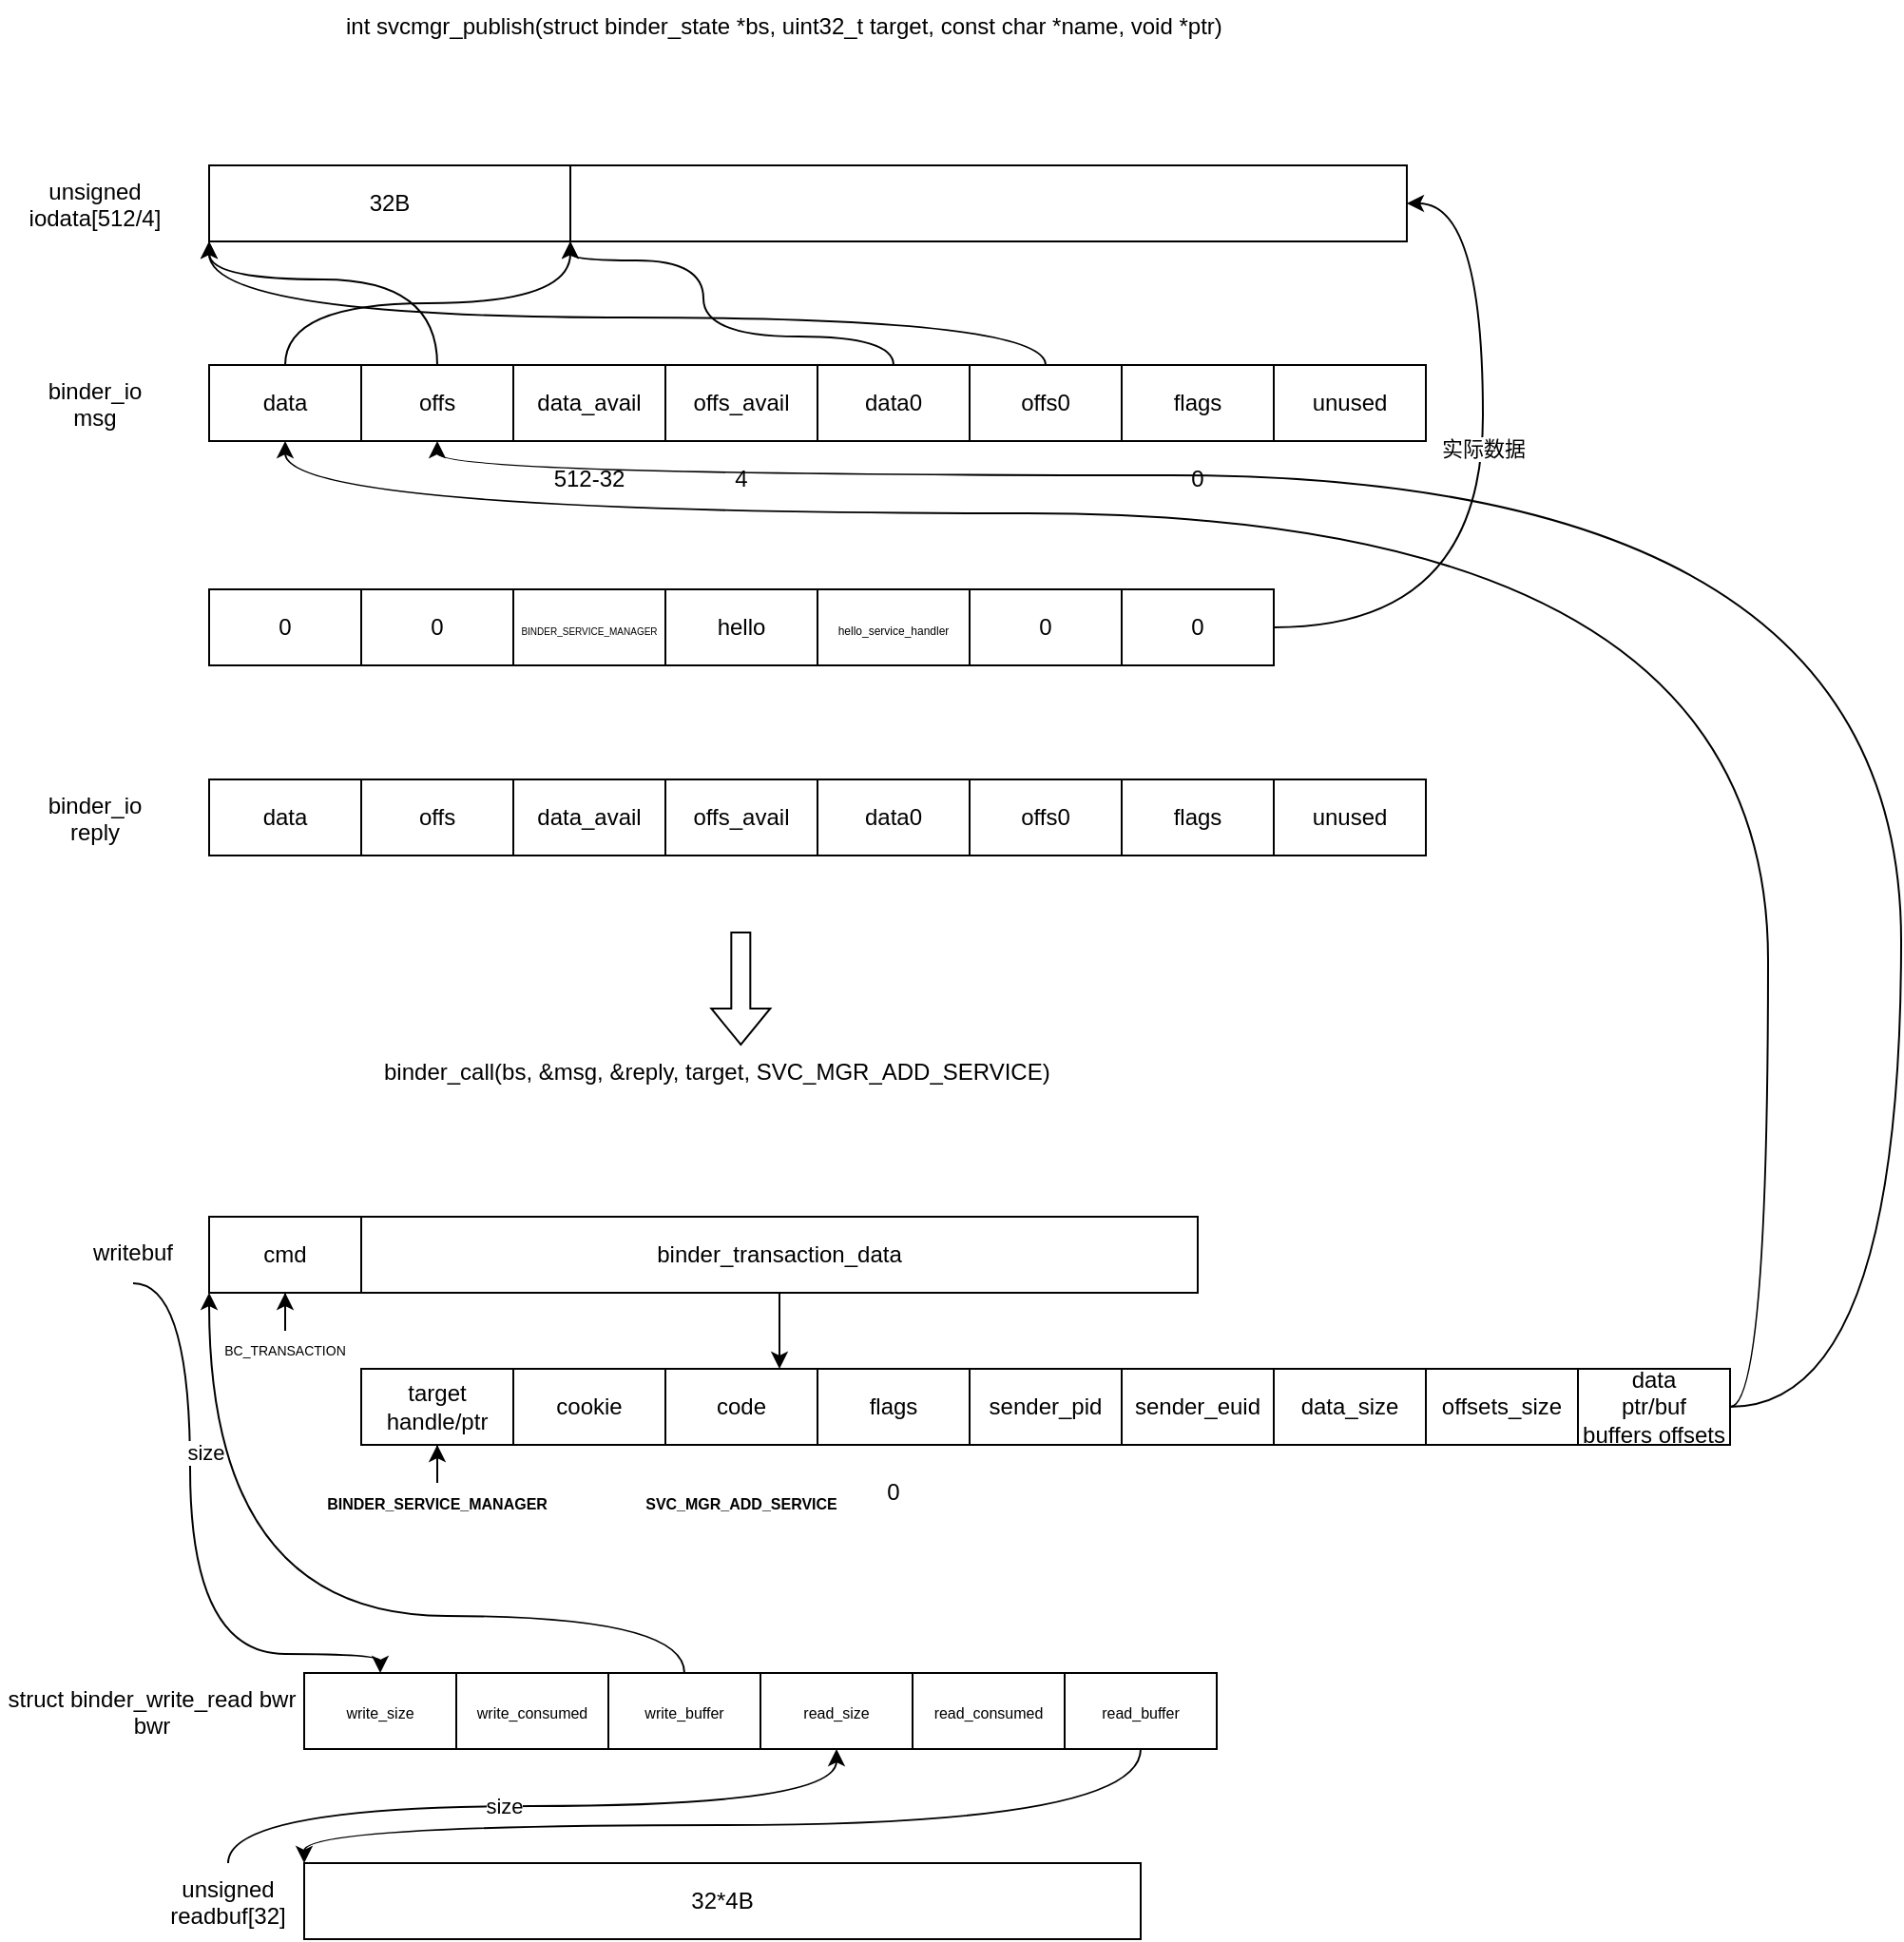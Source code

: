 <mxfile version="24.7.17">
  <diagram name="第 1 页" id="R-s7Epo3z65Hg9Oh2wfv">
    <mxGraphModel dx="1106" dy="702" grid="1" gridSize="10" guides="1" tooltips="1" connect="1" arrows="1" fold="1" page="1" pageScale="1" pageWidth="827" pageHeight="1169" math="0" shadow="0">
      <root>
        <mxCell id="0" />
        <mxCell id="1" parent="0" />
        <mxCell id="oPXv3HUg8rtJeZNj3wBx-8" value="unsigned&#xa;iodata[512/4]" style="text;whiteSpace=wrap;align=center;" parent="1" vertex="1">
          <mxGeometry x="20" y="87" width="80" height="40" as="geometry" />
        </mxCell>
        <mxCell id="oPXv3HUg8rtJeZNj3wBx-9" value="int svcmgr_publish(struct binder_state *bs, uint32_t target, const char *name, void *ptr)" style="text;whiteSpace=wrap;" parent="1" vertex="1">
          <mxGeometry x="190" width="490" height="40" as="geometry" />
        </mxCell>
        <mxCell id="oPXv3HUg8rtJeZNj3wBx-10" value="binder_io&#xa;msg" style="text;whiteSpace=wrap;align=center;" parent="1" vertex="1">
          <mxGeometry x="20" y="192" width="80" height="40" as="geometry" />
        </mxCell>
        <mxCell id="oPXv3HUg8rtJeZNj3wBx-21" style="edgeStyle=orthogonalEdgeStyle;rounded=0;orthogonalLoop=1;jettySize=auto;html=1;entryX=1;entryY=1;entryDx=0;entryDy=0;curved=1;" parent="1" source="oPXv3HUg8rtJeZNj3wBx-11" target="oPXv3HUg8rtJeZNj3wBx-20" edge="1">
          <mxGeometry relative="1" as="geometry" />
        </mxCell>
        <mxCell id="oPXv3HUg8rtJeZNj3wBx-11" value="data" style="rounded=0;whiteSpace=wrap;html=1;" parent="1" vertex="1">
          <mxGeometry x="120" y="192" width="80" height="40" as="geometry" />
        </mxCell>
        <mxCell id="oPXv3HUg8rtJeZNj3wBx-23" style="edgeStyle=orthogonalEdgeStyle;rounded=0;orthogonalLoop=1;jettySize=auto;html=1;entryX=0;entryY=1;entryDx=0;entryDy=0;curved=1;" parent="1" source="oPXv3HUg8rtJeZNj3wBx-12" target="oPXv3HUg8rtJeZNj3wBx-20" edge="1">
          <mxGeometry relative="1" as="geometry">
            <Array as="points">
              <mxPoint x="240" y="147" />
              <mxPoint x="120" y="147" />
            </Array>
          </mxGeometry>
        </mxCell>
        <mxCell id="oPXv3HUg8rtJeZNj3wBx-12" value="offs" style="rounded=0;whiteSpace=wrap;html=1;" parent="1" vertex="1">
          <mxGeometry x="200" y="192" width="80" height="40" as="geometry" />
        </mxCell>
        <mxCell id="oPXv3HUg8rtJeZNj3wBx-13" value="data_avail" style="rounded=0;whiteSpace=wrap;html=1;" parent="1" vertex="1">
          <mxGeometry x="280" y="192" width="80" height="40" as="geometry" />
        </mxCell>
        <mxCell id="oPXv3HUg8rtJeZNj3wBx-14" value="offs_avail" style="rounded=0;whiteSpace=wrap;html=1;" parent="1" vertex="1">
          <mxGeometry x="360" y="192" width="80" height="40" as="geometry" />
        </mxCell>
        <mxCell id="oPXv3HUg8rtJeZNj3wBx-22" style="edgeStyle=orthogonalEdgeStyle;rounded=0;orthogonalLoop=1;jettySize=auto;html=1;curved=1;entryX=1;entryY=1;entryDx=0;entryDy=0;" parent="1" source="oPXv3HUg8rtJeZNj3wBx-15" target="oPXv3HUg8rtJeZNj3wBx-20" edge="1">
          <mxGeometry relative="1" as="geometry">
            <mxPoint x="310" y="137" as="targetPoint" />
            <Array as="points">
              <mxPoint x="480" y="177" />
              <mxPoint x="380" y="177" />
              <mxPoint x="380" y="137" />
              <mxPoint x="310" y="137" />
            </Array>
          </mxGeometry>
        </mxCell>
        <mxCell id="oPXv3HUg8rtJeZNj3wBx-15" value="data0" style="rounded=0;whiteSpace=wrap;html=1;" parent="1" vertex="1">
          <mxGeometry x="440" y="192" width="80" height="40" as="geometry" />
        </mxCell>
        <mxCell id="oPXv3HUg8rtJeZNj3wBx-24" style="edgeStyle=orthogonalEdgeStyle;rounded=0;orthogonalLoop=1;jettySize=auto;html=1;entryX=0;entryY=1;entryDx=0;entryDy=0;curved=1;" parent="1" source="oPXv3HUg8rtJeZNj3wBx-16" target="oPXv3HUg8rtJeZNj3wBx-20" edge="1">
          <mxGeometry relative="1" as="geometry">
            <Array as="points">
              <mxPoint x="560" y="167" />
              <mxPoint x="120" y="167" />
            </Array>
          </mxGeometry>
        </mxCell>
        <mxCell id="oPXv3HUg8rtJeZNj3wBx-16" value="offs0" style="rounded=0;whiteSpace=wrap;html=1;" parent="1" vertex="1">
          <mxGeometry x="520" y="192" width="80" height="40" as="geometry" />
        </mxCell>
        <mxCell id="oPXv3HUg8rtJeZNj3wBx-17" value="flags" style="rounded=0;whiteSpace=wrap;html=1;" parent="1" vertex="1">
          <mxGeometry x="600" y="192" width="80" height="40" as="geometry" />
        </mxCell>
        <mxCell id="oPXv3HUg8rtJeZNj3wBx-18" value="unused" style="rounded=0;whiteSpace=wrap;html=1;" parent="1" vertex="1">
          <mxGeometry x="680" y="192" width="80" height="40" as="geometry" />
        </mxCell>
        <mxCell id="oPXv3HUg8rtJeZNj3wBx-19" value="" style="rounded=0;whiteSpace=wrap;html=1;" parent="1" vertex="1">
          <mxGeometry x="310" y="87" width="440" height="40" as="geometry" />
        </mxCell>
        <mxCell id="oPXv3HUg8rtJeZNj3wBx-20" value="32B" style="rounded=0;whiteSpace=wrap;html=1;" parent="1" vertex="1">
          <mxGeometry x="120" y="87" width="190" height="40" as="geometry" />
        </mxCell>
        <mxCell id="oPXv3HUg8rtJeZNj3wBx-25" value="512-32" style="text;html=1;align=center;verticalAlign=middle;whiteSpace=wrap;rounded=0;" parent="1" vertex="1">
          <mxGeometry x="290" y="237" width="60" height="30" as="geometry" />
        </mxCell>
        <mxCell id="oPXv3HUg8rtJeZNj3wBx-26" value="4" style="text;html=1;align=center;verticalAlign=middle;whiteSpace=wrap;rounded=0;" parent="1" vertex="1">
          <mxGeometry x="370" y="237" width="60" height="30" as="geometry" />
        </mxCell>
        <mxCell id="oPXv3HUg8rtJeZNj3wBx-27" value="0" style="text;html=1;align=center;verticalAlign=middle;whiteSpace=wrap;rounded=0;" parent="1" vertex="1">
          <mxGeometry x="610" y="237" width="60" height="30" as="geometry" />
        </mxCell>
        <mxCell id="oPXv3HUg8rtJeZNj3wBx-39" value="0" style="rounded=0;whiteSpace=wrap;html=1;" parent="1" vertex="1">
          <mxGeometry x="120" y="310" width="80" height="40" as="geometry" />
        </mxCell>
        <mxCell id="oPXv3HUg8rtJeZNj3wBx-40" value="0" style="rounded=0;whiteSpace=wrap;html=1;" parent="1" vertex="1">
          <mxGeometry x="200" y="310" width="80" height="40" as="geometry" />
        </mxCell>
        <mxCell id="oPXv3HUg8rtJeZNj3wBx-41" value="&lt;span style=&quot;font-size: 5px; text-align: left;&quot;&gt;BINDER_SERVICE_MANAGER&lt;/span&gt;" style="rounded=0;whiteSpace=wrap;html=1;" parent="1" vertex="1">
          <mxGeometry x="280" y="310" width="80" height="40" as="geometry" />
        </mxCell>
        <mxCell id="oPXv3HUg8rtJeZNj3wBx-42" value="hello" style="rounded=0;whiteSpace=wrap;html=1;" parent="1" vertex="1">
          <mxGeometry x="360" y="310" width="80" height="40" as="geometry" />
        </mxCell>
        <mxCell id="oPXv3HUg8rtJeZNj3wBx-43" value="&lt;span style=&quot;text-align: left; font-size: 6px;&quot;&gt;hello_service_handler&lt;/span&gt;" style="rounded=0;whiteSpace=wrap;html=1;" parent="1" vertex="1">
          <mxGeometry x="440" y="310" width="80" height="40" as="geometry" />
        </mxCell>
        <mxCell id="oPXv3HUg8rtJeZNj3wBx-44" value="0" style="rounded=0;whiteSpace=wrap;html=1;" parent="1" vertex="1">
          <mxGeometry x="520" y="310" width="80" height="40" as="geometry" />
        </mxCell>
        <mxCell id="oPXv3HUg8rtJeZNj3wBx-50" style="edgeStyle=orthogonalEdgeStyle;rounded=0;orthogonalLoop=1;jettySize=auto;html=1;entryX=1;entryY=0.5;entryDx=0;entryDy=0;curved=1;" parent="1" source="oPXv3HUg8rtJeZNj3wBx-45" target="oPXv3HUg8rtJeZNj3wBx-19" edge="1">
          <mxGeometry relative="1" as="geometry">
            <Array as="points">
              <mxPoint x="790" y="330" />
              <mxPoint x="790" y="107" />
            </Array>
          </mxGeometry>
        </mxCell>
        <mxCell id="oPXv3HUg8rtJeZNj3wBx-51" value="实际数据" style="edgeLabel;html=1;align=center;verticalAlign=middle;resizable=0;points=[];" parent="oPXv3HUg8rtJeZNj3wBx-50" vertex="1" connectable="0">
          <mxGeometry x="0.095" relative="1" as="geometry">
            <mxPoint as="offset" />
          </mxGeometry>
        </mxCell>
        <mxCell id="oPXv3HUg8rtJeZNj3wBx-45" value="0" style="rounded=0;whiteSpace=wrap;html=1;" parent="1" vertex="1">
          <mxGeometry x="600" y="310" width="80" height="40" as="geometry" />
        </mxCell>
        <mxCell id="oPXv3HUg8rtJeZNj3wBx-52" value="binder_io&#xa;reply" style="text;whiteSpace=wrap;align=center;" parent="1" vertex="1">
          <mxGeometry x="20" y="410" width="80" height="40" as="geometry" />
        </mxCell>
        <mxCell id="oPXv3HUg8rtJeZNj3wBx-53" value="data" style="rounded=0;whiteSpace=wrap;html=1;" parent="1" vertex="1">
          <mxGeometry x="120" y="410" width="80" height="40" as="geometry" />
        </mxCell>
        <mxCell id="oPXv3HUg8rtJeZNj3wBx-54" value="offs" style="rounded=0;whiteSpace=wrap;html=1;" parent="1" vertex="1">
          <mxGeometry x="200" y="410" width="80" height="40" as="geometry" />
        </mxCell>
        <mxCell id="oPXv3HUg8rtJeZNj3wBx-55" value="data_avail" style="rounded=0;whiteSpace=wrap;html=1;" parent="1" vertex="1">
          <mxGeometry x="280" y="410" width="80" height="40" as="geometry" />
        </mxCell>
        <mxCell id="oPXv3HUg8rtJeZNj3wBx-56" value="offs_avail" style="rounded=0;whiteSpace=wrap;html=1;" parent="1" vertex="1">
          <mxGeometry x="360" y="410" width="80" height="40" as="geometry" />
        </mxCell>
        <mxCell id="oPXv3HUg8rtJeZNj3wBx-57" value="data0" style="rounded=0;whiteSpace=wrap;html=1;" parent="1" vertex="1">
          <mxGeometry x="440" y="410" width="80" height="40" as="geometry" />
        </mxCell>
        <mxCell id="oPXv3HUg8rtJeZNj3wBx-58" value="offs0" style="rounded=0;whiteSpace=wrap;html=1;" parent="1" vertex="1">
          <mxGeometry x="520" y="410" width="80" height="40" as="geometry" />
        </mxCell>
        <mxCell id="oPXv3HUg8rtJeZNj3wBx-59" value="flags" style="rounded=0;whiteSpace=wrap;html=1;" parent="1" vertex="1">
          <mxGeometry x="600" y="410" width="80" height="40" as="geometry" />
        </mxCell>
        <mxCell id="oPXv3HUg8rtJeZNj3wBx-60" value="unused" style="rounded=0;whiteSpace=wrap;html=1;" parent="1" vertex="1">
          <mxGeometry x="680" y="410" width="80" height="40" as="geometry" />
        </mxCell>
        <mxCell id="oPXv3HUg8rtJeZNj3wBx-61" value="binder_call(bs, &amp;msg, &amp;reply, target, SVC_MGR_ADD_SERVICE)" style="text;whiteSpace=wrap;" parent="1" vertex="1">
          <mxGeometry x="210" y="550" width="380" height="40" as="geometry" />
        </mxCell>
        <mxCell id="oPXv3HUg8rtJeZNj3wBx-62" value="" style="shape=flexArrow;endArrow=classic;html=1;rounded=0;" parent="1" edge="1">
          <mxGeometry width="50" height="50" relative="1" as="geometry">
            <mxPoint x="399.66" y="490" as="sourcePoint" />
            <mxPoint x="399.66" y="550" as="targetPoint" />
          </mxGeometry>
        </mxCell>
        <mxCell id="oPXv3HUg8rtJeZNj3wBx-97" style="edgeStyle=orthogonalEdgeStyle;rounded=0;orthogonalLoop=1;jettySize=auto;html=1;entryX=0.5;entryY=0;entryDx=0;entryDy=0;curved=1;exitX=0.5;exitY=1;exitDx=0;exitDy=0;" parent="1" source="oPXv3HUg8rtJeZNj3wBx-63" target="oPXv3HUg8rtJeZNj3wBx-91" edge="1">
          <mxGeometry relative="1" as="geometry">
            <Array as="points">
              <mxPoint x="110" y="675" />
              <mxPoint x="110" y="870" />
              <mxPoint x="210" y="870" />
            </Array>
          </mxGeometry>
        </mxCell>
        <mxCell id="oPXv3HUg8rtJeZNj3wBx-98" value="size" style="edgeLabel;html=1;align=center;verticalAlign=middle;resizable=0;points=[];" parent="oPXv3HUg8rtJeZNj3wBx-97" vertex="1" connectable="0">
          <mxGeometry x="-0.29" y="8" relative="1" as="geometry">
            <mxPoint as="offset" />
          </mxGeometry>
        </mxCell>
        <mxCell id="oPXv3HUg8rtJeZNj3wBx-63" value="writebuf" style="text;whiteSpace=wrap;align=center;" parent="1" vertex="1">
          <mxGeometry x="40" y="645" width="80" height="30" as="geometry" />
        </mxCell>
        <mxCell id="oPXv3HUg8rtJeZNj3wBx-64" value="cmd" style="rounded=0;whiteSpace=wrap;html=1;" parent="1" vertex="1">
          <mxGeometry x="120" y="640" width="80" height="40" as="geometry" />
        </mxCell>
        <mxCell id="oPXv3HUg8rtJeZNj3wBx-78" style="edgeStyle=orthogonalEdgeStyle;rounded=0;orthogonalLoop=1;jettySize=auto;html=1;entryX=0.75;entryY=0;entryDx=0;entryDy=0;" parent="1" source="oPXv3HUg8rtJeZNj3wBx-65" target="oPXv3HUg8rtJeZNj3wBx-66" edge="1">
          <mxGeometry relative="1" as="geometry" />
        </mxCell>
        <mxCell id="oPXv3HUg8rtJeZNj3wBx-65" value="binder_transaction_data" style="rounded=0;whiteSpace=wrap;html=1;" parent="1" vertex="1">
          <mxGeometry x="200" y="640" width="440" height="40" as="geometry" />
        </mxCell>
        <mxCell id="oPXv3HUg8rtJeZNj3wBx-66" value="code" style="rounded=0;whiteSpace=wrap;html=1;" parent="1" vertex="1">
          <mxGeometry x="360" y="720" width="80" height="40" as="geometry" />
        </mxCell>
        <mxCell id="oPXv3HUg8rtJeZNj3wBx-67" value="flags" style="rounded=0;whiteSpace=wrap;html=1;" parent="1" vertex="1">
          <mxGeometry x="440" y="720" width="80" height="40" as="geometry" />
        </mxCell>
        <mxCell id="oPXv3HUg8rtJeZNj3wBx-68" value="sender_pid" style="rounded=0;whiteSpace=wrap;html=1;" parent="1" vertex="1">
          <mxGeometry x="520" y="720" width="80" height="40" as="geometry" />
        </mxCell>
        <mxCell id="oPXv3HUg8rtJeZNj3wBx-69" value="sender_euid" style="rounded=0;whiteSpace=wrap;html=1;" parent="1" vertex="1">
          <mxGeometry x="600" y="720" width="80" height="40" as="geometry" />
        </mxCell>
        <mxCell id="oPXv3HUg8rtJeZNj3wBx-70" value="data_size" style="rounded=0;whiteSpace=wrap;html=1;" parent="1" vertex="1">
          <mxGeometry x="680" y="720" width="80" height="40" as="geometry" />
        </mxCell>
        <mxCell id="oPXv3HUg8rtJeZNj3wBx-71" value="offsets_size" style="rounded=0;whiteSpace=wrap;html=1;" parent="1" vertex="1">
          <mxGeometry x="760" y="720" width="80" height="40" as="geometry" />
        </mxCell>
        <mxCell id="oPXv3HUg8rtJeZNj3wBx-88" style="edgeStyle=orthogonalEdgeStyle;rounded=0;orthogonalLoop=1;jettySize=auto;html=1;entryX=0.5;entryY=1;entryDx=0;entryDy=0;curved=1;" parent="1" source="oPXv3HUg8rtJeZNj3wBx-72" target="oPXv3HUg8rtJeZNj3wBx-11" edge="1">
          <mxGeometry relative="1" as="geometry">
            <mxPoint x="850" y="470" as="targetPoint" />
            <Array as="points">
              <mxPoint x="940" y="740" />
              <mxPoint x="940" y="270" />
              <mxPoint x="160" y="270" />
            </Array>
          </mxGeometry>
        </mxCell>
        <mxCell id="oPXv3HUg8rtJeZNj3wBx-89" style="edgeStyle=orthogonalEdgeStyle;rounded=0;orthogonalLoop=1;jettySize=auto;html=1;entryX=0.5;entryY=1;entryDx=0;entryDy=0;curved=1;" parent="1" source="oPXv3HUg8rtJeZNj3wBx-72" target="oPXv3HUg8rtJeZNj3wBx-12" edge="1">
          <mxGeometry relative="1" as="geometry">
            <Array as="points">
              <mxPoint x="1010" y="740" />
              <mxPoint x="1010" y="250" />
              <mxPoint x="240" y="250" />
            </Array>
          </mxGeometry>
        </mxCell>
        <mxCell id="oPXv3HUg8rtJeZNj3wBx-72" value="data&lt;br&gt;ptr/buf&lt;br&gt;buffers offsets" style="rounded=0;whiteSpace=wrap;html=1;" parent="1" vertex="1">
          <mxGeometry x="840" y="720" width="80" height="40" as="geometry" />
        </mxCell>
        <mxCell id="oPXv3HUg8rtJeZNj3wBx-73" value="cookie" style="rounded=0;whiteSpace=wrap;html=1;" parent="1" vertex="1">
          <mxGeometry x="280" y="720" width="80" height="40" as="geometry" />
        </mxCell>
        <mxCell id="oPXv3HUg8rtJeZNj3wBx-74" value="target&lt;br&gt;handle/ptr" style="rounded=0;whiteSpace=wrap;html=1;" parent="1" vertex="1">
          <mxGeometry x="200" y="720" width="80" height="40" as="geometry" />
        </mxCell>
        <mxCell id="oPXv3HUg8rtJeZNj3wBx-100" style="edgeStyle=orthogonalEdgeStyle;rounded=0;orthogonalLoop=1;jettySize=auto;html=1;entryX=0.5;entryY=1;entryDx=0;entryDy=0;curved=1;" parent="1" source="oPXv3HUg8rtJeZNj3wBx-75" target="oPXv3HUg8rtJeZNj3wBx-94" edge="1">
          <mxGeometry relative="1" as="geometry">
            <Array as="points">
              <mxPoint x="130" y="950" />
              <mxPoint x="450" y="950" />
            </Array>
          </mxGeometry>
        </mxCell>
        <mxCell id="oPXv3HUg8rtJeZNj3wBx-101" value="size" style="edgeLabel;html=1;align=center;verticalAlign=middle;resizable=0;points=[];" parent="oPXv3HUg8rtJeZNj3wBx-100" vertex="1" connectable="0">
          <mxGeometry x="-0.082" relative="1" as="geometry">
            <mxPoint as="offset" />
          </mxGeometry>
        </mxCell>
        <mxCell id="oPXv3HUg8rtJeZNj3wBx-75" value="unsigned&#xa;readbuf[32]" style="text;whiteSpace=wrap;align=center;" parent="1" vertex="1">
          <mxGeometry x="90" y="980" width="80" height="40" as="geometry" />
        </mxCell>
        <mxCell id="oPXv3HUg8rtJeZNj3wBx-76" value="32*4B" style="rounded=0;whiteSpace=wrap;html=1;" parent="1" vertex="1">
          <mxGeometry x="170" y="980" width="440" height="40" as="geometry" />
        </mxCell>
        <mxCell id="oPXv3HUg8rtJeZNj3wBx-82" value="" style="edgeStyle=orthogonalEdgeStyle;rounded=0;orthogonalLoop=1;jettySize=auto;html=1;" parent="1" source="oPXv3HUg8rtJeZNj3wBx-79" target="oPXv3HUg8rtJeZNj3wBx-64" edge="1">
          <mxGeometry relative="1" as="geometry" />
        </mxCell>
        <mxCell id="oPXv3HUg8rtJeZNj3wBx-79" value="BC_TRANSACTION" style="text;whiteSpace=wrap;fontSize=7;align=center;" parent="1" vertex="1">
          <mxGeometry x="110" y="700" width="100" height="30" as="geometry" />
        </mxCell>
        <mxCell id="oPXv3HUg8rtJeZNj3wBx-84" style="edgeStyle=orthogonalEdgeStyle;rounded=0;orthogonalLoop=1;jettySize=auto;html=1;entryX=0.5;entryY=1;entryDx=0;entryDy=0;" parent="1" source="oPXv3HUg8rtJeZNj3wBx-80" target="oPXv3HUg8rtJeZNj3wBx-74" edge="1">
          <mxGeometry relative="1" as="geometry" />
        </mxCell>
        <mxCell id="oPXv3HUg8rtJeZNj3wBx-80" value="BINDER_SERVICE_MANAGER" style="text;whiteSpace=wrap;fontSize=8;align=center;fontStyle=1" parent="1" vertex="1">
          <mxGeometry x="190" y="780" width="100" height="40" as="geometry" />
        </mxCell>
        <mxCell id="oPXv3HUg8rtJeZNj3wBx-85" value="SVC_MGR_ADD_SERVICE" style="text;whiteSpace=wrap;fontSize=8;align=center;fontStyle=1" parent="1" vertex="1">
          <mxGeometry x="350" y="780" width="100" height="40" as="geometry" />
        </mxCell>
        <mxCell id="oPXv3HUg8rtJeZNj3wBx-87" value="0" style="text;html=1;align=center;verticalAlign=middle;whiteSpace=wrap;rounded=0;" parent="1" vertex="1">
          <mxGeometry x="450" y="770" width="60" height="30" as="geometry" />
        </mxCell>
        <mxCell id="oPXv3HUg8rtJeZNj3wBx-90" value="struct binder_write_read bwr bwr&#xa;" style="text;whiteSpace=wrap;align=center;" parent="1" vertex="1">
          <mxGeometry x="10" y="880" width="160" height="40" as="geometry" />
        </mxCell>
        <mxCell id="oPXv3HUg8rtJeZNj3wBx-91" value="&lt;font style=&quot;font-size: 8px;&quot;&gt;write_size&lt;/font&gt;" style="rounded=0;whiteSpace=wrap;html=1;" parent="1" vertex="1">
          <mxGeometry x="170" y="880" width="80" height="40" as="geometry" />
        </mxCell>
        <mxCell id="oPXv3HUg8rtJeZNj3wBx-92" value="&lt;font style=&quot;font-size: 8px;&quot;&gt;write_consumed&lt;/font&gt;" style="rounded=0;whiteSpace=wrap;html=1;" parent="1" vertex="1">
          <mxGeometry x="250" y="880" width="80" height="40" as="geometry" />
        </mxCell>
        <mxCell id="oPXv3HUg8rtJeZNj3wBx-99" style="edgeStyle=orthogonalEdgeStyle;rounded=0;orthogonalLoop=1;jettySize=auto;html=1;entryX=0;entryY=1;entryDx=0;entryDy=0;curved=1;" parent="1" source="oPXv3HUg8rtJeZNj3wBx-93" target="oPXv3HUg8rtJeZNj3wBx-64" edge="1">
          <mxGeometry relative="1" as="geometry">
            <Array as="points">
              <mxPoint x="370" y="850" />
              <mxPoint x="120" y="850" />
            </Array>
          </mxGeometry>
        </mxCell>
        <mxCell id="oPXv3HUg8rtJeZNj3wBx-93" value="&lt;font style=&quot;font-size: 8px;&quot;&gt;write_buffer&lt;/font&gt;" style="rounded=0;whiteSpace=wrap;html=1;" parent="1" vertex="1">
          <mxGeometry x="330" y="880" width="80" height="40" as="geometry" />
        </mxCell>
        <mxCell id="oPXv3HUg8rtJeZNj3wBx-94" value="&lt;font style=&quot;font-size: 8px;&quot;&gt;read_size&lt;/font&gt;" style="rounded=0;whiteSpace=wrap;html=1;" parent="1" vertex="1">
          <mxGeometry x="410" y="880" width="80" height="40" as="geometry" />
        </mxCell>
        <mxCell id="oPXv3HUg8rtJeZNj3wBx-95" value="&lt;font style=&quot;font-size: 8px;&quot;&gt;read_consumed&lt;/font&gt;" style="rounded=0;whiteSpace=wrap;html=1;" parent="1" vertex="1">
          <mxGeometry x="490" y="880" width="80" height="40" as="geometry" />
        </mxCell>
        <mxCell id="oPXv3HUg8rtJeZNj3wBx-102" style="edgeStyle=orthogonalEdgeStyle;rounded=0;orthogonalLoop=1;jettySize=auto;html=1;entryX=0;entryY=0;entryDx=0;entryDy=0;curved=1;" parent="1" source="oPXv3HUg8rtJeZNj3wBx-96" target="oPXv3HUg8rtJeZNj3wBx-76" edge="1">
          <mxGeometry relative="1" as="geometry">
            <Array as="points">
              <mxPoint x="610" y="960" />
              <mxPoint x="170" y="960" />
            </Array>
          </mxGeometry>
        </mxCell>
        <mxCell id="oPXv3HUg8rtJeZNj3wBx-96" value="&lt;font style=&quot;font-size: 8px;&quot;&gt;read_buffer&lt;/font&gt;" style="rounded=0;whiteSpace=wrap;html=1;" parent="1" vertex="1">
          <mxGeometry x="570" y="880" width="80" height="40" as="geometry" />
        </mxCell>
      </root>
    </mxGraphModel>
  </diagram>
</mxfile>
